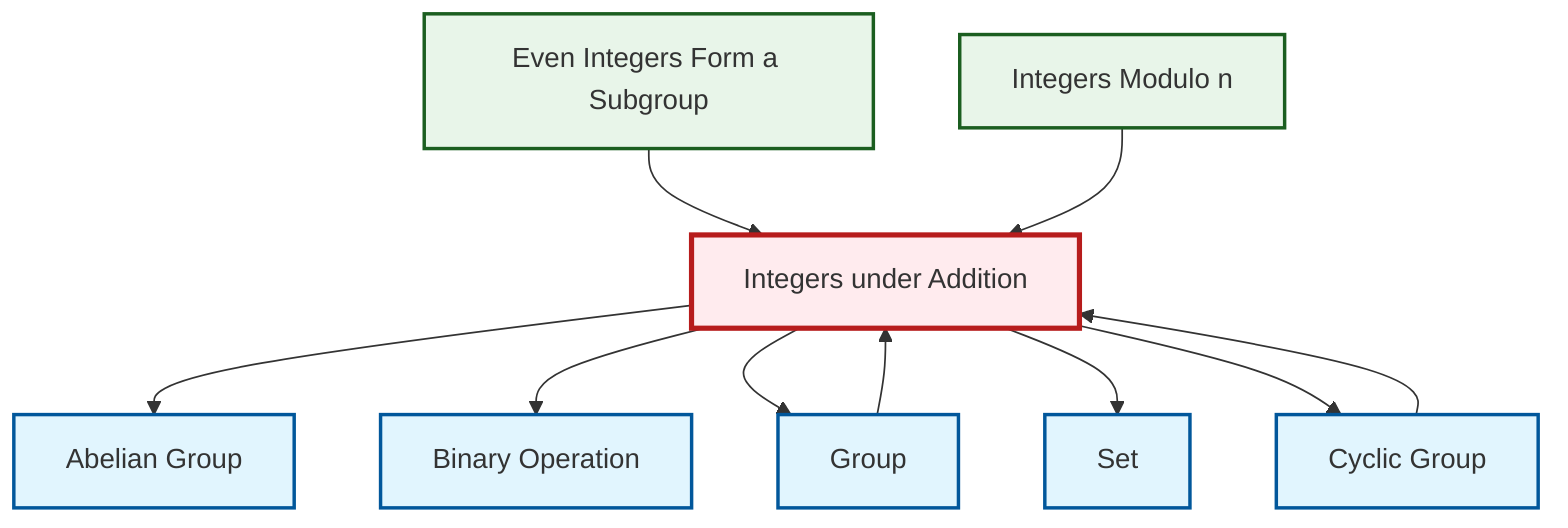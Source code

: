 graph TD
    classDef definition fill:#e1f5fe,stroke:#01579b,stroke-width:2px
    classDef theorem fill:#f3e5f5,stroke:#4a148c,stroke-width:2px
    classDef axiom fill:#fff3e0,stroke:#e65100,stroke-width:2px
    classDef example fill:#e8f5e9,stroke:#1b5e20,stroke-width:2px
    classDef current fill:#ffebee,stroke:#b71c1c,stroke-width:3px
    ex-quotient-integers-mod-n["Integers Modulo n"]:::example
    def-set["Set"]:::definition
    def-group["Group"]:::definition
    ex-even-integers-subgroup["Even Integers Form a Subgroup"]:::example
    def-abelian-group["Abelian Group"]:::definition
    def-cyclic-group["Cyclic Group"]:::definition
    ex-integers-addition["Integers under Addition"]:::example
    def-binary-operation["Binary Operation"]:::definition
    ex-integers-addition --> def-abelian-group
    ex-integers-addition --> def-binary-operation
    def-cyclic-group --> ex-integers-addition
    def-group --> ex-integers-addition
    ex-even-integers-subgroup --> ex-integers-addition
    ex-quotient-integers-mod-n --> ex-integers-addition
    ex-integers-addition --> def-group
    ex-integers-addition --> def-set
    ex-integers-addition --> def-cyclic-group
    class ex-integers-addition current